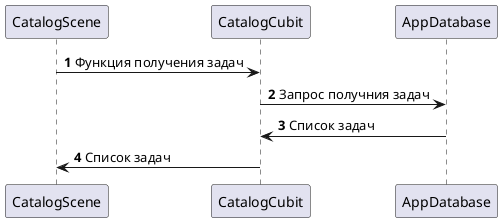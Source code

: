 @startuml
'https://plantuml.com/sequence-diagram

autonumber

CatalogScene -> CatalogCubit: Функция получения задач
CatalogCubit -> AppDatabase: Запрос получния задач
AppDatabase -> CatalogCubit: Список задач
CatalogCubit -> CatalogScene: Список задач

@enduml